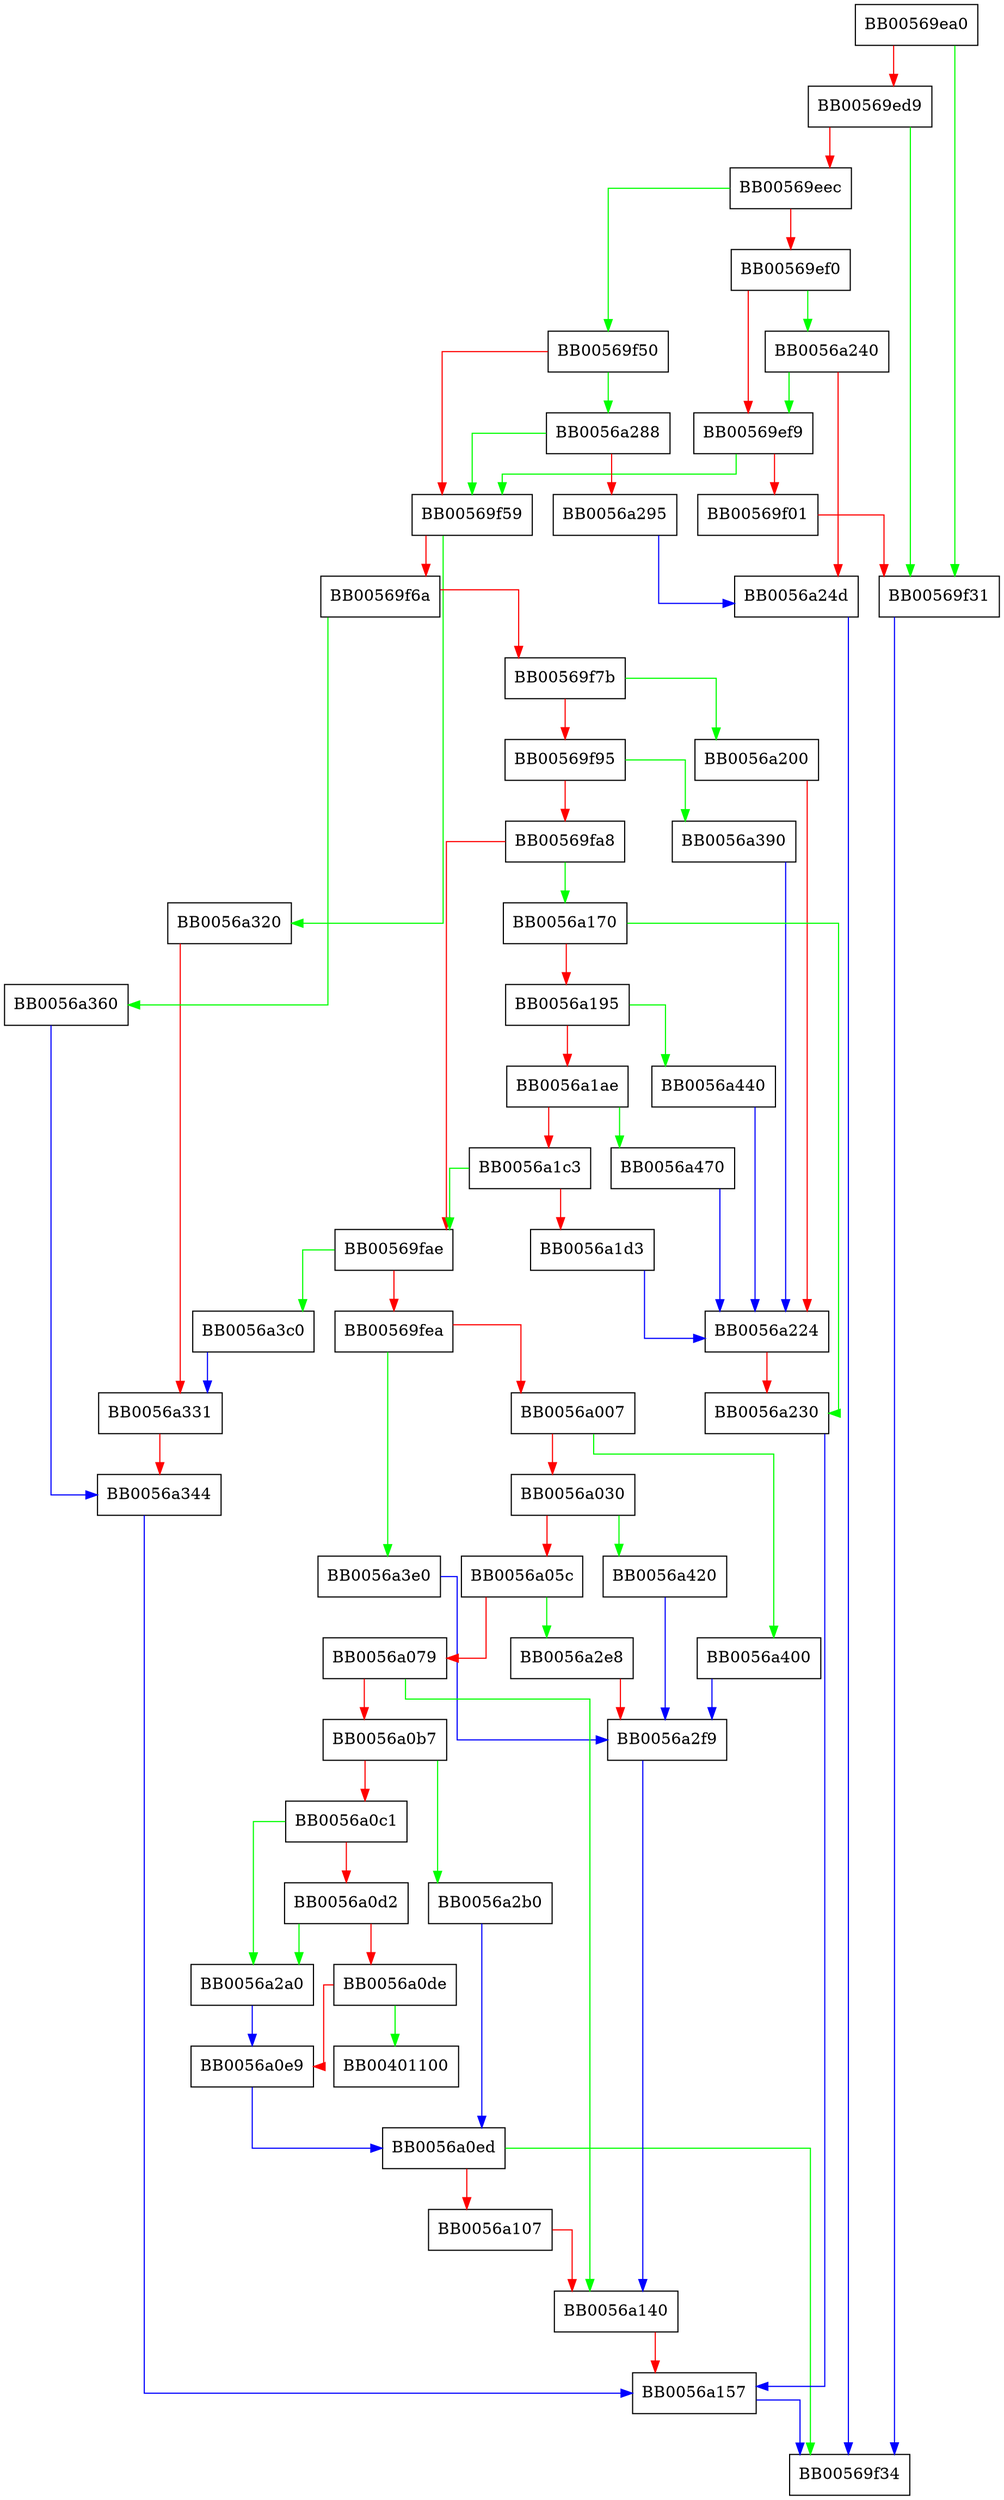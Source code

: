digraph CMS_add0_recipient_password {
  node [shape="box"];
  graph [splines=ortho];
  BB00569ea0 -> BB00569f31 [color="green"];
  BB00569ea0 -> BB00569ed9 [color="red"];
  BB00569ed9 -> BB00569f31 [color="green"];
  BB00569ed9 -> BB00569eec [color="red"];
  BB00569eec -> BB00569f50 [color="green"];
  BB00569eec -> BB00569ef0 [color="red"];
  BB00569ef0 -> BB0056a240 [color="green"];
  BB00569ef0 -> BB00569ef9 [color="red"];
  BB00569ef9 -> BB00569f59 [color="green"];
  BB00569ef9 -> BB00569f01 [color="red"];
  BB00569f01 -> BB00569f31 [color="red"];
  BB00569f31 -> BB00569f34 [color="blue"];
  BB00569f50 -> BB0056a288 [color="green"];
  BB00569f50 -> BB00569f59 [color="red"];
  BB00569f59 -> BB0056a320 [color="green"];
  BB00569f59 -> BB00569f6a [color="red"];
  BB00569f6a -> BB0056a360 [color="green"];
  BB00569f6a -> BB00569f7b [color="red"];
  BB00569f7b -> BB0056a200 [color="green"];
  BB00569f7b -> BB00569f95 [color="red"];
  BB00569f95 -> BB0056a390 [color="green"];
  BB00569f95 -> BB00569fa8 [color="red"];
  BB00569fa8 -> BB0056a170 [color="green"];
  BB00569fa8 -> BB00569fae [color="red"];
  BB00569fae -> BB0056a3c0 [color="green"];
  BB00569fae -> BB00569fea [color="red"];
  BB00569fea -> BB0056a3e0 [color="green"];
  BB00569fea -> BB0056a007 [color="red"];
  BB0056a007 -> BB0056a400 [color="green"];
  BB0056a007 -> BB0056a030 [color="red"];
  BB0056a030 -> BB0056a420 [color="green"];
  BB0056a030 -> BB0056a05c [color="red"];
  BB0056a05c -> BB0056a2e8 [color="green"];
  BB0056a05c -> BB0056a079 [color="red"];
  BB0056a079 -> BB0056a140 [color="green"];
  BB0056a079 -> BB0056a0b7 [color="red"];
  BB0056a0b7 -> BB0056a2b0 [color="green"];
  BB0056a0b7 -> BB0056a0c1 [color="red"];
  BB0056a0c1 -> BB0056a2a0 [color="green"];
  BB0056a0c1 -> BB0056a0d2 [color="red"];
  BB0056a0d2 -> BB0056a2a0 [color="green"];
  BB0056a0d2 -> BB0056a0de [color="red"];
  BB0056a0de -> BB00401100 [color="green"];
  BB0056a0de -> BB0056a0e9 [color="red"];
  BB0056a0e9 -> BB0056a0ed [color="blue"];
  BB0056a0ed -> BB00569f34 [color="green"];
  BB0056a0ed -> BB0056a107 [color="red"];
  BB0056a107 -> BB0056a140 [color="red"];
  BB0056a140 -> BB0056a157 [color="red"];
  BB0056a157 -> BB00569f34 [color="blue"];
  BB0056a170 -> BB0056a230 [color="green"];
  BB0056a170 -> BB0056a195 [color="red"];
  BB0056a195 -> BB0056a440 [color="green"];
  BB0056a195 -> BB0056a1ae [color="red"];
  BB0056a1ae -> BB0056a470 [color="green"];
  BB0056a1ae -> BB0056a1c3 [color="red"];
  BB0056a1c3 -> BB00569fae [color="green"];
  BB0056a1c3 -> BB0056a1d3 [color="red"];
  BB0056a1d3 -> BB0056a224 [color="blue"];
  BB0056a200 -> BB0056a224 [color="red"];
  BB0056a224 -> BB0056a230 [color="red"];
  BB0056a230 -> BB0056a157 [color="blue"];
  BB0056a240 -> BB00569ef9 [color="green"];
  BB0056a240 -> BB0056a24d [color="red"];
  BB0056a24d -> BB00569f34 [color="blue"];
  BB0056a288 -> BB00569f59 [color="green"];
  BB0056a288 -> BB0056a295 [color="red"];
  BB0056a295 -> BB0056a24d [color="blue"];
  BB0056a2a0 -> BB0056a0e9 [color="blue"];
  BB0056a2b0 -> BB0056a0ed [color="blue"];
  BB0056a2e8 -> BB0056a2f9 [color="red"];
  BB0056a2f9 -> BB0056a140 [color="blue"];
  BB0056a320 -> BB0056a331 [color="red"];
  BB0056a331 -> BB0056a344 [color="red"];
  BB0056a344 -> BB0056a157 [color="blue"];
  BB0056a360 -> BB0056a344 [color="blue"];
  BB0056a390 -> BB0056a224 [color="blue"];
  BB0056a3c0 -> BB0056a331 [color="blue"];
  BB0056a3e0 -> BB0056a2f9 [color="blue"];
  BB0056a400 -> BB0056a2f9 [color="blue"];
  BB0056a420 -> BB0056a2f9 [color="blue"];
  BB0056a440 -> BB0056a224 [color="blue"];
  BB0056a470 -> BB0056a224 [color="blue"];
}